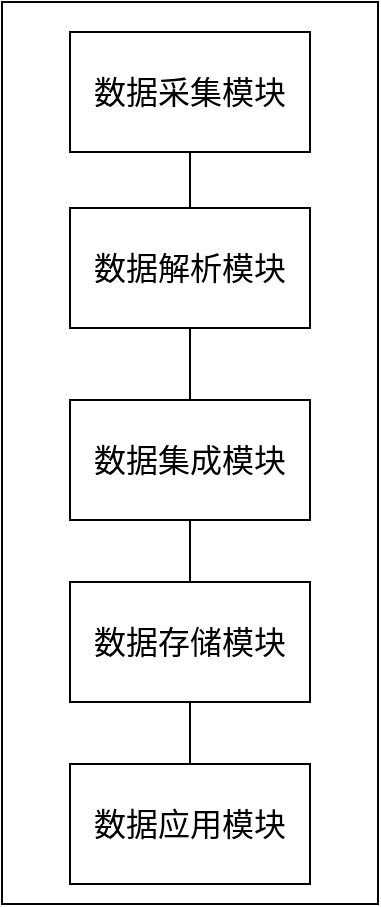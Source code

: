 <mxfile version="24.8.3">
  <diagram name="第 1 页" id="WX9BByKLFPnlsHB8xhRr">
    <mxGraphModel dx="822" dy="924" grid="0" gridSize="10" guides="1" tooltips="1" connect="1" arrows="1" fold="1" page="1" pageScale="1" pageWidth="827" pageHeight="1169" math="0" shadow="0">
      <root>
        <mxCell id="0" />
        <mxCell id="1" parent="0" />
        <mxCell id="XImBKkJMli3rjIagbD9k-1" value="" style="rounded=0;whiteSpace=wrap;html=1;" parent="1" vertex="1">
          <mxGeometry x="336" y="197" width="188" height="451" as="geometry" />
        </mxCell>
        <mxCell id="XImBKkJMli3rjIagbD9k-6" style="edgeStyle=orthogonalEdgeStyle;rounded=0;orthogonalLoop=1;jettySize=auto;html=1;exitX=0.5;exitY=1;exitDx=0;exitDy=0;entryX=0.5;entryY=0;entryDx=0;entryDy=0;endArrow=none;endFill=0;" parent="1" source="NEHlL95j2vhgicyCvUHz-1" target="NEHlL95j2vhgicyCvUHz-3" edge="1">
          <mxGeometry relative="1" as="geometry" />
        </mxCell>
        <mxCell id="NEHlL95j2vhgicyCvUHz-1" value="数据采集模块" style="rounded=0;whiteSpace=wrap;html=1;fontSize=16;" parent="1" vertex="1">
          <mxGeometry x="370" y="212" width="120" height="60" as="geometry" />
        </mxCell>
        <mxCell id="Ofjk2BHH19DnGGpQ5ZNn-2" value="" style="edgeStyle=orthogonalEdgeStyle;rounded=0;orthogonalLoop=1;jettySize=auto;html=1;endArrow=none;endFill=0;" edge="1" parent="1" source="NEHlL95j2vhgicyCvUHz-2" target="Ofjk2BHH19DnGGpQ5ZNn-1">
          <mxGeometry relative="1" as="geometry" />
        </mxCell>
        <mxCell id="NEHlL95j2vhgicyCvUHz-2" value="数据存储模块" style="rounded=0;whiteSpace=wrap;html=1;fontSize=16;" parent="1" vertex="1">
          <mxGeometry x="370" y="487" width="120" height="60" as="geometry" />
        </mxCell>
        <mxCell id="XImBKkJMli3rjIagbD9k-7" style="edgeStyle=orthogonalEdgeStyle;rounded=0;orthogonalLoop=1;jettySize=auto;html=1;entryX=0.5;entryY=0;entryDx=0;entryDy=0;endArrow=none;endFill=0;" parent="1" source="NEHlL95j2vhgicyCvUHz-3" target="NEHlL95j2vhgicyCvUHz-4" edge="1">
          <mxGeometry relative="1" as="geometry" />
        </mxCell>
        <mxCell id="NEHlL95j2vhgicyCvUHz-3" value="数据解析模块" style="rounded=0;whiteSpace=wrap;html=1;fontSize=16;" parent="1" vertex="1">
          <mxGeometry x="370" y="300" width="120" height="60" as="geometry" />
        </mxCell>
        <mxCell id="XImBKkJMli3rjIagbD9k-8" style="edgeStyle=orthogonalEdgeStyle;rounded=0;orthogonalLoop=1;jettySize=auto;html=1;exitX=0.5;exitY=1;exitDx=0;exitDy=0;entryX=0.5;entryY=0;entryDx=0;entryDy=0;endArrow=none;endFill=0;" parent="1" source="NEHlL95j2vhgicyCvUHz-4" target="NEHlL95j2vhgicyCvUHz-2" edge="1">
          <mxGeometry relative="1" as="geometry" />
        </mxCell>
        <mxCell id="NEHlL95j2vhgicyCvUHz-4" value="数据集成模块" style="rounded=0;whiteSpace=wrap;html=1;fontSize=16;" parent="1" vertex="1">
          <mxGeometry x="370" y="396" width="120" height="60" as="geometry" />
        </mxCell>
        <mxCell id="Ofjk2BHH19DnGGpQ5ZNn-1" value="数据应用模块" style="rounded=0;whiteSpace=wrap;html=1;fontSize=16;" vertex="1" parent="1">
          <mxGeometry x="370" y="578" width="120" height="60" as="geometry" />
        </mxCell>
      </root>
    </mxGraphModel>
  </diagram>
</mxfile>
